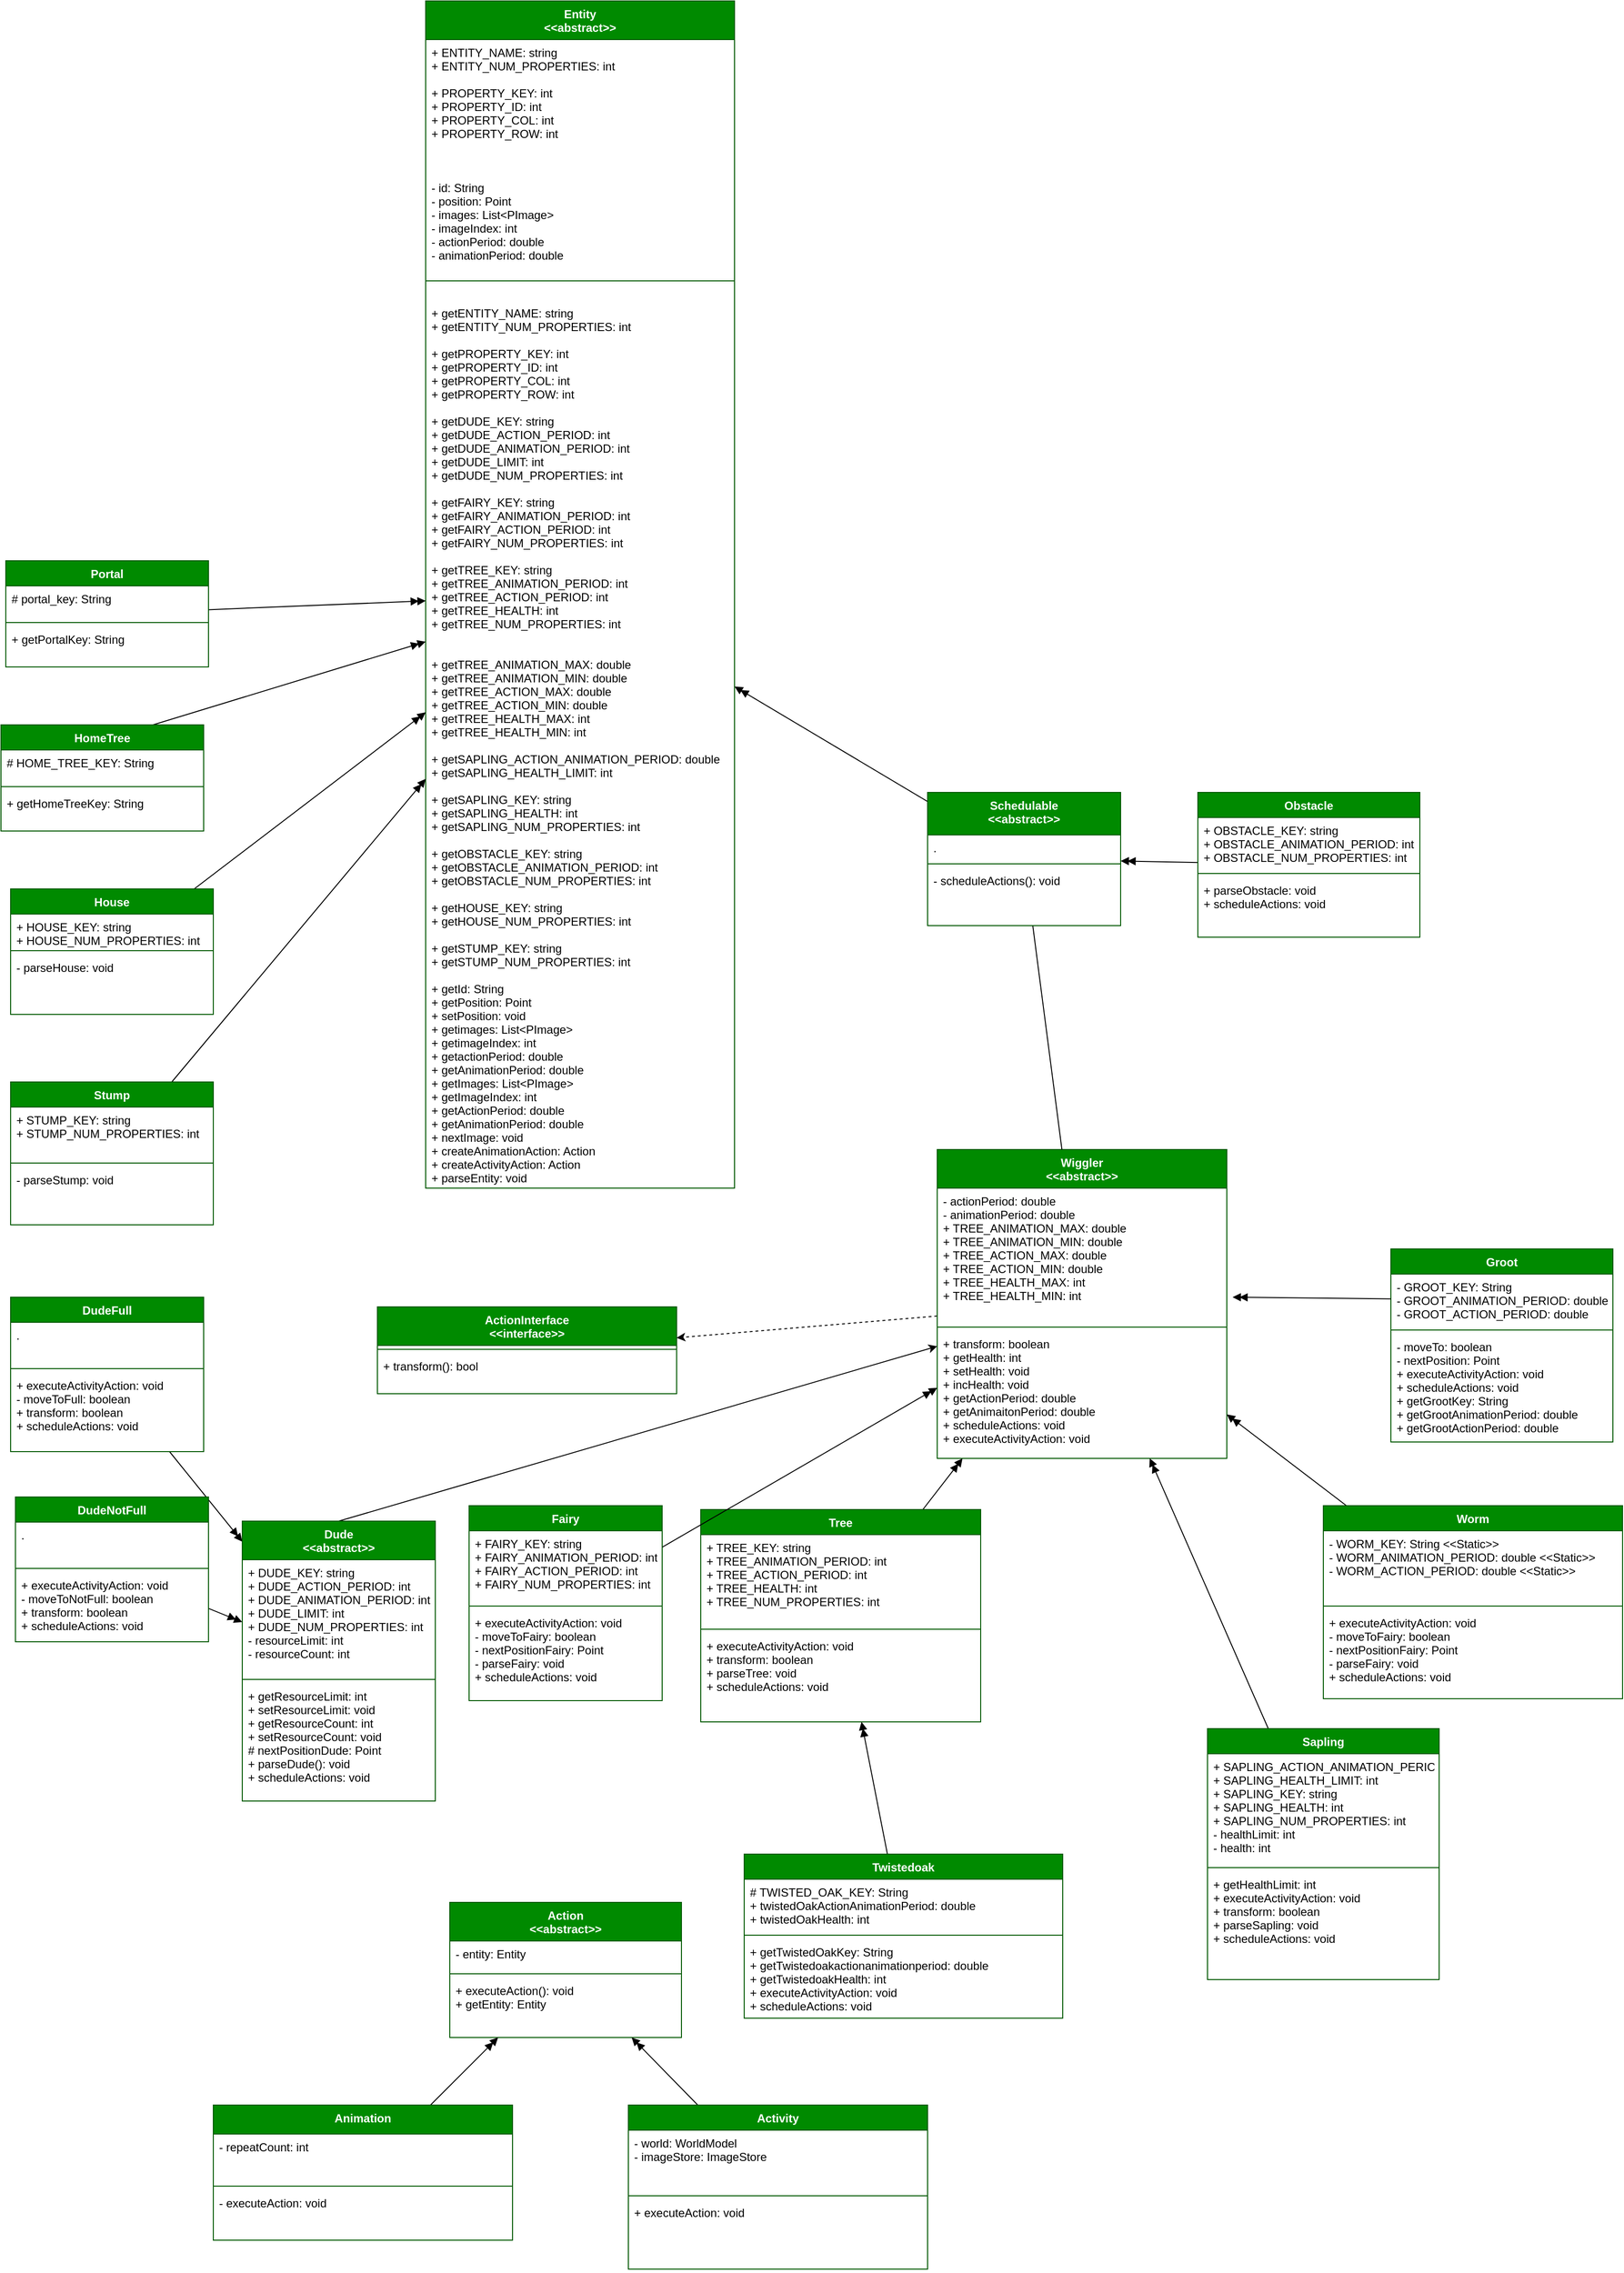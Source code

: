 <mxfile>
    <diagram name="Project 1" id="fwxXnzf6ZEVrYqUmG_S1">
        <mxGraphModel dx="479" dy="2032" grid="1" gridSize="10" guides="1" tooltips="1" connect="1" arrows="1" fold="1" page="1" pageScale="1" pageWidth="850" pageHeight="1100" math="0" shadow="0">
            <root>
                <mxCell id="0"/>
                <mxCell id="1" parent="0"/>
                <mxCell id="207" value="Entity&#10;&lt;&lt;abstract&gt;&gt;" style="swimlane;fontStyle=1;align=center;verticalAlign=top;childLayout=stackLayout;horizontal=1;startSize=40;horizontalStack=0;resizeParent=1;resizeParentMax=0;resizeLast=0;collapsible=1;marginBottom=0;fillColor=#008a00;fontColor=#ffffff;strokeColor=#005700;gradientColor=none;swimlaneFillColor=default;rounded=0;shadow=0;glass=0;swimlaneLine=1;" parent="1" vertex="1">
                    <mxGeometry x="2070" y="-320" width="320" height="1230" as="geometry"/>
                </mxCell>
                <mxCell id="208" value="+ ENTITY_NAME: string&#10;+ ENTITY_NUM_PROPERTIES: int&#10;&#10;+ PROPERTY_KEY: int&#10;+ PROPERTY_ID: int&#10;+ PROPERTY_COL: int&#10;+ PROPERTY_ROW: int&#10;&#10;&#10;&#10;- id: String&#10;- position: Point&#10;- images: List&lt;PImage&gt;&#10;- imageIndex: int&#10;- actionPeriod: double&#10;- animationPeriod: double&#10;" style="text;strokeColor=none;fillColor=none;align=left;verticalAlign=top;spacingLeft=4;spacingRight=4;overflow=hidden;rotatable=0;points=[[0,0.5],[1,0.5]];portConstraint=eastwest;glass=0;rounded=0;" parent="207" vertex="1">
                    <mxGeometry y="40" width="320" height="230" as="geometry"/>
                </mxCell>
                <mxCell id="209" value="" style="line;strokeWidth=1;fillColor=none;align=left;verticalAlign=middle;spacingTop=-1;spacingLeft=3;spacingRight=3;rotatable=0;labelPosition=right;points=[];portConstraint=eastwest;strokeColor=inherit;" parent="207" vertex="1">
                    <mxGeometry y="270" width="320" height="40" as="geometry"/>
                </mxCell>
                <mxCell id="210" value="+ getENTITY_NAME: string&#10;+ getENTITY_NUM_PROPERTIES: int&#10;&#10;+ getPROPERTY_KEY: int&#10;+ getPROPERTY_ID: int&#10;+ getPROPERTY_COL: int&#10;+ getPROPERTY_ROW: int&#10;&#10;+ getDUDE_KEY: string&#10;+ getDUDE_ACTION_PERIOD: int&#10;+ getDUDE_ANIMATION_PERIOD: int&#10;+ getDUDE_LIMIT: int&#10;+ getDUDE_NUM_PROPERTIES: int&#10;&#10;+ getFAIRY_KEY: string&#10;+ getFAIRY_ANIMATION_PERIOD: int&#10;+ getFAIRY_ACTION_PERIOD: int&#10;+ getFAIRY_NUM_PROPERTIES: int&#10;&#10;+ getTREE_KEY: string&#10;+ getTREE_ANIMATION_PERIOD: int&#10;+ getTREE_ACTION_PERIOD: int&#10;+ getTREE_HEALTH: int&#10;+ getTREE_NUM_PROPERTIES: int&#10;&#10;&#10;+ getTREE_ANIMATION_MAX: double&#10;+ getTREE_ANIMATION_MIN: double&#10;+ getTREE_ACTION_MAX: double&#10;+ getTREE_ACTION_MIN: double&#10;+ getTREE_HEALTH_MAX: int&#10;+ getTREE_HEALTH_MIN: int&#10;&#10;+ getSAPLING_ACTION_ANIMATION_PERIOD: double&#10;+ getSAPLING_HEALTH_LIMIT: int&#10;&#10;+ getSAPLING_KEY: string&#10;+ getSAPLING_HEALTH: int&#10;+ getSAPLING_NUM_PROPERTIES: int&#10;&#10;+ getOBSTACLE_KEY: string&#10;+ getOBSTACLE_ANIMATION_PERIOD: int&#10;+ getOBSTACLE_NUM_PROPERTIES: int&#10;&#10;+ getHOUSE_KEY: string&#10;+ getHOUSE_NUM_PROPERTIES: int&#10;&#10;+ getSTUMP_KEY: string&#10;+ getSTUMP_NUM_PROPERTIES: int&#10;&#10;+ getId: String&#10;+ getPosition: Point&#10;+ setPosition: void&#10;+ getimages: List&lt;PImage&gt;&#10;+ getimageIndex: int&#10;+ getactionPeriod: double&#10;+ getAnimationPeriod: double&#10;+ getImages: List&lt;PImage&gt;&#10;+ getImageIndex: int&#10;+ getActionPeriod: double&#10;+ getAnimationPeriod: double&#10;+ nextImage: void&#10;+ createAnimationAction: Action&#10;+ createActivityAction: Action&#10;+ parseEntity: void&#10;" style="text;strokeColor=none;fillColor=none;align=left;verticalAlign=top;spacingLeft=4;spacingRight=4;overflow=hidden;rotatable=0;points=[[0,0.5],[1,0.5]];portConstraint=eastwest;fontStyle=0" parent="207" vertex="1">
                    <mxGeometry y="310" width="320" height="920" as="geometry"/>
                </mxCell>
                <mxCell id="217" style="edgeStyle=none;html=1;endArrow=doubleBlock;endFill=1;" parent="1" source="219" target="267" edge="1">
                    <mxGeometry relative="1" as="geometry"/>
                </mxCell>
                <mxCell id="219" value="Sapling" style="swimlane;fontStyle=1;align=center;verticalAlign=top;childLayout=stackLayout;horizontal=1;startSize=26;horizontalStack=0;resizeParent=1;resizeParentMax=0;resizeLast=0;collapsible=1;marginBottom=0;fillColor=#008a00;fontColor=#ffffff;strokeColor=#005700;gradientColor=none;swimlaneFillColor=default;rounded=0;shadow=0;glass=0;swimlaneLine=1;" parent="1" vertex="1">
                    <mxGeometry x="2880" y="1470" width="240" height="260" as="geometry"/>
                </mxCell>
                <mxCell id="220" value="+ SAPLING_ACTION_ANIMATION_PERIOD: double&#10;+ SAPLING_HEALTH_LIMIT: int&#10;+ SAPLING_KEY: string&#10;+ SAPLING_HEALTH: int&#10;+ SAPLING_NUM_PROPERTIES: int&#10;- healthLimit: int&#10;- health: int" style="text;strokeColor=none;fillColor=none;align=left;verticalAlign=top;spacingLeft=4;spacingRight=4;overflow=hidden;rotatable=0;points=[[0,0.5],[1,0.5]];portConstraint=eastwest;glass=0;rounded=0;" parent="219" vertex="1">
                    <mxGeometry y="26" width="240" height="114" as="geometry"/>
                </mxCell>
                <mxCell id="221" value="" style="line;strokeWidth=1;fillColor=none;align=left;verticalAlign=middle;spacingTop=-1;spacingLeft=3;spacingRight=3;rotatable=0;labelPosition=right;points=[];portConstraint=eastwest;strokeColor=inherit;" parent="219" vertex="1">
                    <mxGeometry y="140" width="240" height="8" as="geometry"/>
                </mxCell>
                <mxCell id="222" value="+ getHealthLimit: int&#10;+ executeActivityAction: void&#10;+ transform: boolean&#10;+ parseSapling: void&#10;+ scheduleActions: void" style="text;strokeColor=none;fillColor=none;align=left;verticalAlign=top;spacingLeft=4;spacingRight=4;overflow=hidden;rotatable=0;points=[[0,0.5],[1,0.5]];portConstraint=eastwest;" parent="219" vertex="1">
                    <mxGeometry y="148" width="240" height="112" as="geometry"/>
                </mxCell>
                <mxCell id="223" style="edgeStyle=none;html=1;endArrow=doubleBlock;endFill=1;" parent="1" source="225" target="267" edge="1">
                    <mxGeometry relative="1" as="geometry">
                        <mxPoint x="2420" y="750" as="targetPoint"/>
                    </mxGeometry>
                </mxCell>
                <mxCell id="225" value="Tree" style="swimlane;fontStyle=1;align=center;verticalAlign=top;childLayout=stackLayout;horizontal=1;startSize=26;horizontalStack=0;resizeParent=1;resizeParentMax=0;resizeLast=0;collapsible=1;marginBottom=0;fillColor=#008a00;fontColor=#ffffff;strokeColor=#005700;gradientColor=none;swimlaneFillColor=default;rounded=0;shadow=0;glass=0;swimlaneLine=1;" parent="1" vertex="1">
                    <mxGeometry x="2355" y="1243" width="290" height="220" as="geometry"/>
                </mxCell>
                <mxCell id="226" value="+ TREE_KEY: string&#10;+ TREE_ANIMATION_PERIOD: int&#10;+ TREE_ACTION_PERIOD: int&#10;+ TREE_HEALTH: int&#10;+ TREE_NUM_PROPERTIES: int" style="text;strokeColor=none;fillColor=none;align=left;verticalAlign=top;spacingLeft=4;spacingRight=4;overflow=hidden;rotatable=0;points=[[0,0.5],[1,0.5]];portConstraint=eastwest;glass=0;rounded=0;" parent="225" vertex="1">
                    <mxGeometry y="26" width="290" height="94" as="geometry"/>
                </mxCell>
                <mxCell id="227" value="" style="line;strokeWidth=1;fillColor=none;align=left;verticalAlign=middle;spacingTop=-1;spacingLeft=3;spacingRight=3;rotatable=0;labelPosition=right;points=[];portConstraint=eastwest;strokeColor=inherit;" parent="225" vertex="1">
                    <mxGeometry y="120" width="290" height="8" as="geometry"/>
                </mxCell>
                <mxCell id="228" value="+ executeActivityAction: void&#10;+ transform: boolean&#10;+ parseTree: void&#10;+ scheduleActions: void" style="text;strokeColor=none;fillColor=none;align=left;verticalAlign=top;spacingLeft=4;spacingRight=4;overflow=hidden;rotatable=0;points=[[0,0.5],[1,0.5]];portConstraint=eastwest;" parent="225" vertex="1">
                    <mxGeometry y="128" width="290" height="92" as="geometry"/>
                </mxCell>
                <mxCell id="229" style="edgeStyle=none;html=1;endArrow=doubleBlock;endFill=1;" parent="1" source="231" target="207" edge="1">
                    <mxGeometry relative="1" as="geometry"/>
                </mxCell>
                <mxCell id="231" value="Stump" style="swimlane;fontStyle=1;align=center;verticalAlign=top;childLayout=stackLayout;horizontal=1;startSize=26;horizontalStack=0;resizeParent=1;resizeParentMax=0;resizeLast=0;collapsible=1;marginBottom=0;fillColor=#008a00;fontColor=#ffffff;strokeColor=#005700;gradientColor=none;swimlaneFillColor=default;rounded=0;shadow=0;glass=0;swimlaneLine=1;" parent="1" vertex="1">
                    <mxGeometry x="1640" y="800" width="210" height="148" as="geometry"/>
                </mxCell>
                <mxCell id="232" value="+ STUMP_KEY: string&#10;+ STUMP_NUM_PROPERTIES: int" style="text;strokeColor=none;fillColor=none;align=left;verticalAlign=top;spacingLeft=4;spacingRight=4;overflow=hidden;rotatable=0;points=[[0,0.5],[1,0.5]];portConstraint=eastwest;glass=0;rounded=0;" parent="231" vertex="1">
                    <mxGeometry y="26" width="210" height="54" as="geometry"/>
                </mxCell>
                <mxCell id="233" value="" style="line;strokeWidth=1;fillColor=none;align=left;verticalAlign=middle;spacingTop=-1;spacingLeft=3;spacingRight=3;rotatable=0;labelPosition=right;points=[];portConstraint=eastwest;strokeColor=inherit;" parent="231" vertex="1">
                    <mxGeometry y="80" width="210" height="8" as="geometry"/>
                </mxCell>
                <mxCell id="234" value="- parseStump: void" style="text;strokeColor=none;fillColor=none;align=left;verticalAlign=top;spacingLeft=4;spacingRight=4;overflow=hidden;rotatable=0;points=[[0,0.5],[1,0.5]];portConstraint=eastwest;" parent="231" vertex="1">
                    <mxGeometry y="88" width="210" height="60" as="geometry"/>
                </mxCell>
                <mxCell id="235" style="edgeStyle=none;html=1;endArrow=doubleBlock;endFill=1;" parent="1" source="237" target="294" edge="1">
                    <mxGeometry relative="1" as="geometry"/>
                </mxCell>
                <mxCell id="237" value="Obstacle" style="swimlane;fontStyle=1;align=center;verticalAlign=top;childLayout=stackLayout;horizontal=1;startSize=26;horizontalStack=0;resizeParent=1;resizeParentMax=0;resizeLast=0;collapsible=1;marginBottom=0;fillColor=#008a00;fontColor=#ffffff;strokeColor=#005700;gradientColor=none;swimlaneFillColor=default;rounded=0;shadow=0;glass=0;swimlaneLine=1;" parent="1" vertex="1">
                    <mxGeometry x="2870" y="500" width="230" height="150" as="geometry"/>
                </mxCell>
                <mxCell id="238" value="+ OBSTACLE_KEY: string&#10;+ OBSTACLE_ANIMATION_PERIOD: int&#10;+ OBSTACLE_NUM_PROPERTIES: int" style="text;strokeColor=none;fillColor=none;align=left;verticalAlign=top;spacingLeft=4;spacingRight=4;overflow=hidden;rotatable=0;points=[[0,0.5],[1,0.5]];portConstraint=eastwest;glass=0;rounded=0;" parent="237" vertex="1">
                    <mxGeometry y="26" width="230" height="54" as="geometry"/>
                </mxCell>
                <mxCell id="239" value="" style="line;strokeWidth=1;fillColor=none;align=left;verticalAlign=middle;spacingTop=-1;spacingLeft=3;spacingRight=3;rotatable=0;labelPosition=right;points=[];portConstraint=eastwest;strokeColor=inherit;" parent="237" vertex="1">
                    <mxGeometry y="80" width="230" height="8" as="geometry"/>
                </mxCell>
                <mxCell id="240" value="+ parseObstacle: void&#10;+ scheduleActions: void" style="text;strokeColor=none;fillColor=none;align=left;verticalAlign=top;spacingLeft=4;spacingRight=4;overflow=hidden;rotatable=0;points=[[0,0.5],[1,0.5]];portConstraint=eastwest;" parent="237" vertex="1">
                    <mxGeometry y="88" width="230" height="62" as="geometry"/>
                </mxCell>
                <mxCell id="241" style="html=1;endArrow=doubleBlock;endFill=1;" parent="1" source="243" target="267" edge="1">
                    <mxGeometry relative="1" as="geometry">
                        <mxPoint x="2120" y="900" as="targetPoint"/>
                    </mxGeometry>
                </mxCell>
                <mxCell id="243" value="Fairy" style="swimlane;fontStyle=1;align=center;verticalAlign=top;childLayout=stackLayout;horizontal=1;startSize=26;horizontalStack=0;resizeParent=1;resizeParentMax=0;resizeLast=0;collapsible=1;marginBottom=0;fillColor=#008a00;fontColor=#ffffff;strokeColor=#005700;gradientColor=none;swimlaneFillColor=default;rounded=0;shadow=0;glass=0;swimlaneLine=1;" parent="1" vertex="1">
                    <mxGeometry x="2115" y="1239" width="200" height="202" as="geometry"/>
                </mxCell>
                <mxCell id="244" value="+ FAIRY_KEY: string&#10;+ FAIRY_ANIMATION_PERIOD: int&#10;+ FAIRY_ACTION_PERIOD: int&#10;+ FAIRY_NUM_PROPERTIES: int" style="text;strokeColor=none;fillColor=none;align=left;verticalAlign=top;spacingLeft=4;spacingRight=4;overflow=hidden;rotatable=0;points=[[0,0.5],[1,0.5]];portConstraint=eastwest;glass=0;rounded=0;" parent="243" vertex="1">
                    <mxGeometry y="26" width="200" height="74" as="geometry"/>
                </mxCell>
                <mxCell id="245" value="" style="line;strokeWidth=1;fillColor=none;align=left;verticalAlign=middle;spacingTop=-1;spacingLeft=3;spacingRight=3;rotatable=0;labelPosition=right;points=[];portConstraint=eastwest;strokeColor=inherit;" parent="243" vertex="1">
                    <mxGeometry y="100" width="200" height="8" as="geometry"/>
                </mxCell>
                <mxCell id="246" value="+ executeActivityAction: void&#10;- moveToFairy: boolean&#10;- nextPositionFairy: Point&#10;- parseFairy: void&#10;+ scheduleActions: void" style="text;strokeColor=none;fillColor=none;align=left;verticalAlign=top;spacingLeft=4;spacingRight=4;overflow=hidden;rotatable=0;points=[[0,0.5],[1,0.5]];portConstraint=eastwest;" parent="243" vertex="1">
                    <mxGeometry y="108" width="200" height="94" as="geometry"/>
                </mxCell>
                <mxCell id="247" style="edgeStyle=none;html=1;endArrow=doubleBlock;endFill=1;" parent="1" source="249" target="207" edge="1">
                    <mxGeometry relative="1" as="geometry">
                        <mxPoint x="1530" y="770" as="targetPoint"/>
                    </mxGeometry>
                </mxCell>
                <mxCell id="249" value="House" style="swimlane;fontStyle=1;align=center;verticalAlign=top;childLayout=stackLayout;horizontal=1;startSize=26;horizontalStack=0;resizeParent=1;resizeParentMax=0;resizeLast=0;collapsible=1;marginBottom=0;fillColor=#008a00;fontColor=#ffffff;strokeColor=#005700;gradientColor=none;swimlaneFillColor=default;rounded=0;shadow=0;glass=0;swimlaneLine=1;" parent="1" vertex="1">
                    <mxGeometry x="1640" y="600" width="210" height="130" as="geometry"/>
                </mxCell>
                <mxCell id="250" value="+ HOUSE_KEY: string&#10;+ HOUSE_NUM_PROPERTIES: int" style="text;strokeColor=none;fillColor=none;align=left;verticalAlign=top;spacingLeft=4;spacingRight=4;overflow=hidden;rotatable=0;points=[[0,0.5],[1,0.5]];portConstraint=eastwest;glass=0;rounded=0;" parent="249" vertex="1">
                    <mxGeometry y="26" width="210" height="34" as="geometry"/>
                </mxCell>
                <mxCell id="251" value="" style="line;strokeWidth=1;fillColor=none;align=left;verticalAlign=middle;spacingTop=-1;spacingLeft=3;spacingRight=3;rotatable=0;labelPosition=right;points=[];portConstraint=eastwest;strokeColor=inherit;" parent="249" vertex="1">
                    <mxGeometry y="60" width="210" height="8" as="geometry"/>
                </mxCell>
                <mxCell id="252" value="- parseHouse: void" style="text;strokeColor=none;fillColor=none;align=left;verticalAlign=top;spacingLeft=4;spacingRight=4;overflow=hidden;rotatable=0;points=[[0,0.5],[1,0.5]];portConstraint=eastwest;" parent="249" vertex="1">
                    <mxGeometry y="68" width="210" height="62" as="geometry"/>
                </mxCell>
                <mxCell id="253" style="edgeStyle=none;html=1;endArrow=doubleBlock;endFill=1;" parent="1" source="254" target="299" edge="1">
                    <mxGeometry relative="1" as="geometry">
                        <mxPoint x="1870" y="1286.63" as="targetPoint"/>
                    </mxGeometry>
                </mxCell>
                <mxCell id="254" value="DudeFull" style="swimlane;fontStyle=1;align=center;verticalAlign=top;childLayout=stackLayout;horizontal=1;startSize=26;horizontalStack=0;resizeParent=1;resizeParentMax=0;resizeLast=0;collapsible=1;marginBottom=0;fillColor=#008a00;fontColor=#ffffff;strokeColor=#005700;gradientColor=none;swimlaneFillColor=default;rounded=0;shadow=0;glass=0;swimlaneLine=1;" parent="1" vertex="1">
                    <mxGeometry x="1640" y="1023" width="200" height="160" as="geometry"/>
                </mxCell>
                <mxCell id="255" value="." style="text;strokeColor=none;fillColor=none;align=left;verticalAlign=top;spacingLeft=4;spacingRight=4;overflow=hidden;rotatable=0;points=[[0,0.5],[1,0.5]];portConstraint=eastwest;glass=0;rounded=0;" parent="254" vertex="1">
                    <mxGeometry y="26" width="200" height="44" as="geometry"/>
                </mxCell>
                <mxCell id="256" value="" style="line;strokeWidth=1;fillColor=none;align=left;verticalAlign=middle;spacingTop=-1;spacingLeft=3;spacingRight=3;rotatable=0;labelPosition=right;points=[];portConstraint=eastwest;strokeColor=inherit;" parent="254" vertex="1">
                    <mxGeometry y="70" width="200" height="8" as="geometry"/>
                </mxCell>
                <mxCell id="257" value="+ executeActivityAction: void&#10;- moveToFull: boolean&#10;+ transform: boolean&#10;+ scheduleActions: void" style="text;strokeColor=none;fillColor=none;align=left;verticalAlign=top;spacingLeft=4;spacingRight=4;overflow=hidden;rotatable=0;points=[[0,0.5],[1,0.5]];portConstraint=eastwest;" parent="254" vertex="1">
                    <mxGeometry y="78" width="200" height="82" as="geometry"/>
                </mxCell>
                <mxCell id="258" style="edgeStyle=none;html=1;endArrow=doubleBlock;endFill=1;" parent="1" source="259" target="299" edge="1">
                    <mxGeometry relative="1" as="geometry">
                        <mxPoint x="1941.579" y="1291" as="targetPoint"/>
                    </mxGeometry>
                </mxCell>
                <mxCell id="259" value="DudeNotFull" style="swimlane;fontStyle=1;align=center;verticalAlign=top;childLayout=stackLayout;horizontal=1;startSize=26;horizontalStack=0;resizeParent=1;resizeParentMax=0;resizeLast=0;collapsible=1;marginBottom=0;fillColor=#008a00;fontColor=#ffffff;strokeColor=#005700;gradientColor=none;swimlaneFillColor=default;rounded=0;shadow=0;glass=0;swimlaneLine=1;" parent="1" vertex="1">
                    <mxGeometry x="1645" y="1230" width="200" height="150" as="geometry"/>
                </mxCell>
                <mxCell id="260" value="." style="text;strokeColor=none;fillColor=none;align=left;verticalAlign=top;spacingLeft=4;spacingRight=4;overflow=hidden;rotatable=0;points=[[0,0.5],[1,0.5]];portConstraint=eastwest;glass=0;rounded=0;" parent="259" vertex="1">
                    <mxGeometry y="26" width="200" height="44" as="geometry"/>
                </mxCell>
                <mxCell id="261" value="" style="line;strokeWidth=1;fillColor=none;align=left;verticalAlign=middle;spacingTop=-1;spacingLeft=3;spacingRight=3;rotatable=0;labelPosition=right;points=[];portConstraint=eastwest;strokeColor=inherit;" parent="259" vertex="1">
                    <mxGeometry y="70" width="200" height="8" as="geometry"/>
                </mxCell>
                <mxCell id="262" value="+ executeActivityAction: void&#10;- moveToNotFull: boolean&#10;+ transform: boolean&#10;+ scheduleActions: void" style="text;strokeColor=none;fillColor=none;align=left;verticalAlign=top;spacingLeft=4;spacingRight=4;overflow=hidden;rotatable=0;points=[[0,0.5],[1,0.5]];portConstraint=eastwest;" parent="259" vertex="1">
                    <mxGeometry y="78" width="200" height="72" as="geometry"/>
                </mxCell>
                <mxCell id="263" value="ActionInterface&#10;&lt;&lt;interface&gt;&gt;" style="swimlane;fontStyle=1;align=center;verticalAlign=top;childLayout=stackLayout;horizontal=1;startSize=40;horizontalStack=0;resizeParent=1;resizeParentMax=0;resizeLast=0;collapsible=1;marginBottom=0;fillColor=#008a00;fontColor=#ffffff;strokeColor=#005700;gradientColor=none;swimlaneFillColor=default;rounded=0;shadow=0;glass=0;swimlaneLine=1;" parent="1" vertex="1">
                    <mxGeometry x="2020" y="1033" width="310" height="90" as="geometry"/>
                </mxCell>
                <mxCell id="264" value="" style="line;strokeWidth=1;fillColor=none;align=left;verticalAlign=middle;spacingTop=-1;spacingLeft=3;spacingRight=3;rotatable=0;labelPosition=right;points=[];portConstraint=eastwest;strokeColor=inherit;" parent="263" vertex="1">
                    <mxGeometry y="40" width="310" height="8" as="geometry"/>
                </mxCell>
                <mxCell id="265" value="+ transform(): bool&#10;" style="text;strokeColor=none;fillColor=none;align=left;verticalAlign=top;spacingLeft=4;spacingRight=4;overflow=hidden;rotatable=0;points=[[0,0.5],[1,0.5]];portConstraint=eastwest;" parent="263" vertex="1">
                    <mxGeometry y="48" width="310" height="42" as="geometry"/>
                </mxCell>
                <mxCell id="266" style="edgeStyle=none;html=1;endArrow=doubleBlock;endFill=1;startArrow=none;" parent="1" source="294" target="207" edge="1">
                    <mxGeometry relative="1" as="geometry"/>
                </mxCell>
                <mxCell id="303" style="edgeStyle=none;html=1;dashed=1;" parent="1" source="267" target="263" edge="1">
                    <mxGeometry relative="1" as="geometry"/>
                </mxCell>
                <mxCell id="267" value="Wiggler&#10;&lt;&lt;abstract&gt;&gt;" style="swimlane;fontStyle=1;align=center;verticalAlign=top;childLayout=stackLayout;horizontal=1;startSize=40;horizontalStack=0;resizeParent=1;resizeParentMax=0;resizeLast=0;collapsible=1;marginBottom=0;fillColor=#008a00;fontColor=#ffffff;strokeColor=#005700;gradientColor=none;swimlaneFillColor=default;rounded=0;shadow=0;glass=0;swimlaneLine=1;" parent="1" vertex="1">
                    <mxGeometry x="2600" y="870" width="300" height="320" as="geometry"/>
                </mxCell>
                <mxCell id="268" value="- actionPeriod: double&#10;- animationPeriod: double&#10;+ TREE_ANIMATION_MAX: double&#10;+ TREE_ANIMATION_MIN: double&#10;+ TREE_ACTION_MAX: double&#10;+ TREE_ACTION_MIN: double&#10;+ TREE_HEALTH_MAX: int&#10;+ TREE_HEALTH_MIN: int" style="text;strokeColor=none;fillColor=none;align=left;verticalAlign=top;spacingLeft=4;spacingRight=4;overflow=hidden;rotatable=0;points=[[0,0.5],[1,0.5]];portConstraint=eastwest;glass=0;rounded=0;" parent="267" vertex="1">
                    <mxGeometry y="40" width="300" height="140" as="geometry"/>
                </mxCell>
                <mxCell id="269" value="" style="line;strokeWidth=1;fillColor=none;align=left;verticalAlign=middle;spacingTop=-1;spacingLeft=3;spacingRight=3;rotatable=0;labelPosition=right;points=[];portConstraint=eastwest;strokeColor=inherit;" parent="267" vertex="1">
                    <mxGeometry y="180" width="300" height="8" as="geometry"/>
                </mxCell>
                <mxCell id="270" value="+ transform: boolean&#10;+ getHealth: int&#10;+ setHealth: void&#10;+ incHealth: void&#10;+ getActionPeriod: double&#10;+ getAnimaitonPeriod: double&#10;+ scheduleActions: void&#10;+ executeActivityAction: void" style="text;strokeColor=none;fillColor=none;align=left;verticalAlign=top;spacingLeft=4;spacingRight=4;overflow=hidden;rotatable=0;points=[[0,0.5],[1,0.5]];portConstraint=eastwest;" parent="267" vertex="1">
                    <mxGeometry y="188" width="300" height="132" as="geometry"/>
                </mxCell>
                <mxCell id="275" value="Action&#10;&lt;&lt;abstract&gt;&gt;" style="swimlane;fontStyle=1;align=center;verticalAlign=top;childLayout=stackLayout;horizontal=1;startSize=40;horizontalStack=0;resizeParent=1;resizeParentMax=0;resizeLast=0;collapsible=1;marginBottom=0;fillColor=#008a00;fontColor=#ffffff;strokeColor=#005700;gradientColor=none;swimlaneFillColor=default;rounded=0;shadow=0;glass=0;swimlaneLine=1;" parent="1" vertex="1">
                    <mxGeometry x="2095" y="1650" width="240" height="140" as="geometry"/>
                </mxCell>
                <mxCell id="276" value="- entity: Entity" style="text;strokeColor=none;fillColor=none;align=left;verticalAlign=top;spacingLeft=4;spacingRight=4;overflow=hidden;rotatable=0;points=[[0,0.5],[1,0.5]];portConstraint=eastwest;glass=0;rounded=0;" parent="275" vertex="1">
                    <mxGeometry y="40" width="240" height="30" as="geometry"/>
                </mxCell>
                <mxCell id="277" value="" style="line;strokeWidth=1;fillColor=none;align=left;verticalAlign=middle;spacingTop=-1;spacingLeft=3;spacingRight=3;rotatable=0;labelPosition=right;points=[];portConstraint=eastwest;strokeColor=inherit;" parent="275" vertex="1">
                    <mxGeometry y="70" width="240" height="8" as="geometry"/>
                </mxCell>
                <mxCell id="278" value="+ executeAction(): void&#10;+ getEntity: Entity" style="text;strokeColor=none;fillColor=none;align=left;verticalAlign=top;spacingLeft=4;spacingRight=4;overflow=hidden;rotatable=0;points=[[0,0.5],[1,0.5]];portConstraint=eastwest;" parent="275" vertex="1">
                    <mxGeometry y="78" width="240" height="62" as="geometry"/>
                </mxCell>
                <mxCell id="290" style="edgeStyle=none;html=1;endArrow=doubleBlock;endFill=1;" parent="1" source="279" target="275" edge="1">
                    <mxGeometry relative="1" as="geometry"/>
                </mxCell>
                <mxCell id="279" value="Activity" style="swimlane;fontStyle=1;align=center;verticalAlign=top;childLayout=stackLayout;horizontal=1;startSize=26;horizontalStack=0;resizeParent=1;resizeParentMax=0;resizeLast=0;collapsible=1;marginBottom=0;fillColor=#008a00;fontColor=#ffffff;strokeColor=#005700;gradientColor=none;swimlaneFillColor=default;rounded=0;shadow=0;glass=0;swimlaneLine=1;" parent="1" vertex="1">
                    <mxGeometry x="2280" y="1860" width="310" height="170" as="geometry"/>
                </mxCell>
                <mxCell id="280" value="- world: WorldModel&#10;- imageStore: ImageStore" style="text;strokeColor=none;fillColor=none;align=left;verticalAlign=top;spacingLeft=4;spacingRight=4;overflow=hidden;rotatable=0;points=[[0,0.5],[1,0.5]];portConstraint=eastwest;glass=0;rounded=0;" parent="279" vertex="1">
                    <mxGeometry y="26" width="310" height="64" as="geometry"/>
                </mxCell>
                <mxCell id="281" value="" style="line;strokeWidth=1;fillColor=none;align=left;verticalAlign=middle;spacingTop=-1;spacingLeft=3;spacingRight=3;rotatable=0;labelPosition=right;points=[];portConstraint=eastwest;strokeColor=inherit;" parent="279" vertex="1">
                    <mxGeometry y="90" width="310" height="8" as="geometry"/>
                </mxCell>
                <mxCell id="282" value="+ executeAction: void" style="text;strokeColor=none;fillColor=none;align=left;verticalAlign=top;spacingLeft=4;spacingRight=4;overflow=hidden;rotatable=0;points=[[0,0.5],[1,0.5]];portConstraint=eastwest;" parent="279" vertex="1">
                    <mxGeometry y="98" width="310" height="72" as="geometry"/>
                </mxCell>
                <mxCell id="289" style="edgeStyle=none;html=1;endArrow=doubleBlock;endFill=1;" parent="1" source="283" target="275" edge="1">
                    <mxGeometry relative="1" as="geometry"/>
                </mxCell>
                <mxCell id="283" value="Animation" style="swimlane;fontStyle=1;align=center;verticalAlign=top;childLayout=stackLayout;horizontal=1;startSize=30;horizontalStack=0;resizeParent=1;resizeParentMax=0;resizeLast=0;collapsible=1;marginBottom=0;fillColor=#008a00;fontColor=#ffffff;strokeColor=#005700;gradientColor=none;swimlaneFillColor=default;rounded=0;shadow=0;glass=0;swimlaneLine=1;" parent="1" vertex="1">
                    <mxGeometry x="1850" y="1860" width="310" height="140" as="geometry"/>
                </mxCell>
                <mxCell id="284" value="- repeatCount: int" style="text;strokeColor=none;fillColor=none;align=left;verticalAlign=top;spacingLeft=4;spacingRight=4;overflow=hidden;rotatable=0;points=[[0,0.5],[1,0.5]];portConstraint=eastwest;glass=0;rounded=0;" parent="283" vertex="1">
                    <mxGeometry y="30" width="310" height="50" as="geometry"/>
                </mxCell>
                <mxCell id="285" value="" style="line;strokeWidth=1;fillColor=none;align=left;verticalAlign=middle;spacingTop=-1;spacingLeft=3;spacingRight=3;rotatable=0;labelPosition=right;points=[];portConstraint=eastwest;strokeColor=inherit;" parent="283" vertex="1">
                    <mxGeometry y="80" width="310" height="8" as="geometry"/>
                </mxCell>
                <mxCell id="286" value="- executeAction: void&#10;" style="text;strokeColor=none;fillColor=none;align=left;verticalAlign=top;spacingLeft=4;spacingRight=4;overflow=hidden;rotatable=0;points=[[0,0.5],[1,0.5]];portConstraint=eastwest;" parent="283" vertex="1">
                    <mxGeometry y="88" width="310" height="52" as="geometry"/>
                </mxCell>
                <mxCell id="298" value="" style="edgeStyle=none;html=1;endArrow=none;endFill=1;" parent="1" source="267" target="294" edge="1">
                    <mxGeometry relative="1" as="geometry">
                        <mxPoint x="2550" y="856.667" as="sourcePoint"/>
                        <mxPoint x="2400" y="790.538" as="targetPoint"/>
                    </mxGeometry>
                </mxCell>
                <mxCell id="294" value="Schedulable&#10;&lt;&lt;abstract&gt;&gt;" style="swimlane;fontStyle=1;align=center;verticalAlign=top;childLayout=stackLayout;horizontal=1;startSize=44;horizontalStack=0;resizeParent=1;resizeParentMax=0;resizeLast=0;collapsible=1;marginBottom=0;fillColor=#008a00;fontColor=#ffffff;strokeColor=#005700;gradientColor=none;swimlaneFillColor=default;rounded=0;shadow=0;glass=0;swimlaneLine=1;" parent="1" vertex="1">
                    <mxGeometry x="2590" y="500" width="200" height="138" as="geometry"/>
                </mxCell>
                <mxCell id="295" value="." style="text;strokeColor=none;fillColor=none;align=left;verticalAlign=top;spacingLeft=4;spacingRight=4;overflow=hidden;rotatable=0;points=[[0,0.5],[1,0.5]];portConstraint=eastwest;glass=0;rounded=0;" parent="294" vertex="1">
                    <mxGeometry y="44" width="200" height="26" as="geometry"/>
                </mxCell>
                <mxCell id="296" value="" style="line;strokeWidth=1;fillColor=none;align=left;verticalAlign=middle;spacingTop=-1;spacingLeft=3;spacingRight=3;rotatable=0;labelPosition=right;points=[];portConstraint=eastwest;strokeColor=inherit;" parent="294" vertex="1">
                    <mxGeometry y="70" width="200" height="8" as="geometry"/>
                </mxCell>
                <mxCell id="297" value="- scheduleActions(): void" style="text;strokeColor=none;fillColor=none;align=left;verticalAlign=top;spacingLeft=4;spacingRight=4;overflow=hidden;rotatable=0;points=[[0,0.5],[1,0.5]];portConstraint=eastwest;" parent="294" vertex="1">
                    <mxGeometry y="78" width="200" height="60" as="geometry"/>
                </mxCell>
                <mxCell id="_ltgIZXfIqonbXTG3MJX-324" style="rounded=0;orthogonalLoop=1;jettySize=auto;html=1;exitX=0.5;exitY=0;exitDx=0;exitDy=0;" parent="1" source="299" target="267" edge="1">
                    <mxGeometry relative="1" as="geometry"/>
                </mxCell>
                <mxCell id="299" value="Dude&#10;&lt;&lt;abstract&gt;&gt;" style="swimlane;fontStyle=1;align=center;verticalAlign=top;childLayout=stackLayout;horizontal=1;startSize=40;horizontalStack=0;resizeParent=1;resizeParentMax=0;resizeLast=0;collapsible=1;marginBottom=0;fillColor=#008a00;fontColor=#ffffff;strokeColor=#005700;gradientColor=none;swimlaneFillColor=default;rounded=0;shadow=0;glass=0;swimlaneLine=1;" parent="1" vertex="1">
                    <mxGeometry x="1880" y="1255" width="200" height="290" as="geometry"/>
                </mxCell>
                <mxCell id="300" value="+ DUDE_KEY: string&#10;+ DUDE_ACTION_PERIOD: int&#10;+ DUDE_ANIMATION_PERIOD: int&#10;+ DUDE_LIMIT: int&#10;+ DUDE_NUM_PROPERTIES: int&#10;- resourceLimit: int&#10;- resourceCount: int" style="text;strokeColor=none;fillColor=none;align=left;verticalAlign=top;spacingLeft=4;spacingRight=4;overflow=hidden;rotatable=0;points=[[0,0.5],[1,0.5]];portConstraint=eastwest;glass=0;rounded=0;" parent="299" vertex="1">
                    <mxGeometry y="40" width="200" height="120" as="geometry"/>
                </mxCell>
                <mxCell id="301" value="" style="line;strokeWidth=1;fillColor=none;align=left;verticalAlign=middle;spacingTop=-1;spacingLeft=3;spacingRight=3;rotatable=0;labelPosition=right;points=[];portConstraint=eastwest;strokeColor=inherit;" parent="299" vertex="1">
                    <mxGeometry y="160" width="200" height="8" as="geometry"/>
                </mxCell>
                <mxCell id="302" value="+ getResourceLimit: int&#10;+ setResourceLimit: void&#10;+ getResourceCount: int&#10;+ setResourceCount: void&#10;# nextPositionDude: Point&#10;+ parseDude(): void&#10;+ scheduleActions: void" style="text;strokeColor=none;fillColor=none;align=left;verticalAlign=top;spacingLeft=4;spacingRight=4;overflow=hidden;rotatable=0;points=[[0,0.5],[1,0.5]];portConstraint=eastwest;" parent="299" vertex="1">
                    <mxGeometry y="168" width="200" height="122" as="geometry"/>
                </mxCell>
                <mxCell id="317" style="edgeStyle=none;html=1;endArrow=doubleBlock;endFill=1;" parent="1" source="313" target="225" edge="1">
                    <mxGeometry relative="1" as="geometry"/>
                </mxCell>
                <mxCell id="313" value="Twistedoak" style="swimlane;fontStyle=1;align=center;verticalAlign=top;childLayout=stackLayout;horizontal=1;startSize=26;horizontalStack=0;resizeParent=1;resizeParentMax=0;resizeLast=0;collapsible=1;marginBottom=0;fillColor=#008a00;fontColor=#ffffff;strokeColor=#005700;gradientColor=none;swimlaneFillColor=default;rounded=0;shadow=0;glass=0;swimlaneLine=1;" parent="1" vertex="1">
                    <mxGeometry x="2400" y="1600" width="330" height="170" as="geometry"/>
                </mxCell>
                <mxCell id="314" value="# TWISTED_OAK_KEY: String&#10;+ twistedOakActionAnimationPeriod: double&#10;+ twistedOakHealth: int" style="text;strokeColor=none;fillColor=none;align=left;verticalAlign=top;spacingLeft=4;spacingRight=4;overflow=hidden;rotatable=0;points=[[0,0.5],[1,0.5]];portConstraint=eastwest;glass=0;rounded=0;" parent="313" vertex="1">
                    <mxGeometry y="26" width="330" height="54" as="geometry"/>
                </mxCell>
                <mxCell id="315" value="" style="line;strokeWidth=1;fillColor=none;align=left;verticalAlign=middle;spacingTop=-1;spacingLeft=3;spacingRight=3;rotatable=0;labelPosition=right;points=[];portConstraint=eastwest;strokeColor=inherit;" parent="313" vertex="1">
                    <mxGeometry y="80" width="330" height="8" as="geometry"/>
                </mxCell>
                <mxCell id="316" value="+ getTwistedOakKey: String&#10;+ getTwistedoakactionanimationperiod: double&#10;+ getTwistedoakHealth: int&#10;+ executeActivityAction: void&#10;+ scheduleActions: void" style="text;strokeColor=none;fillColor=none;align=left;verticalAlign=top;spacingLeft=4;spacingRight=4;overflow=hidden;rotatable=0;points=[[0,0.5],[1,0.5]];portConstraint=eastwest;" parent="313" vertex="1">
                    <mxGeometry y="88" width="330" height="82" as="geometry"/>
                </mxCell>
                <mxCell id="323" style="edgeStyle=none;html=1;endArrow=doubleBlock;endFill=1;" parent="1" source="319" target="267" edge="1">
                    <mxGeometry relative="1" as="geometry"/>
                </mxCell>
                <mxCell id="319" value="Worm" style="swimlane;fontStyle=1;align=center;verticalAlign=top;childLayout=stackLayout;horizontal=1;startSize=26;horizontalStack=0;resizeParent=1;resizeParentMax=0;resizeLast=0;collapsible=1;marginBottom=0;fillColor=#008a00;fontColor=#ffffff;strokeColor=#005700;gradientColor=none;swimlaneFillColor=default;rounded=0;shadow=0;glass=0;swimlaneLine=1;" parent="1" vertex="1">
                    <mxGeometry x="3000" y="1239" width="310" height="200" as="geometry"/>
                </mxCell>
                <mxCell id="320" value="- WORM_KEY: String &lt;&lt;Static&gt;&gt;&#10;- WORM_ANIMATION_PERIOD: double &lt;&lt;Static&gt;&gt;&#10;- WORM_ACTION_PERIOD: double &lt;&lt;Static&gt;&gt;" style="text;strokeColor=none;fillColor=none;align=left;verticalAlign=top;spacingLeft=4;spacingRight=4;overflow=hidden;rotatable=0;points=[[0,0.5],[1,0.5]];portConstraint=eastwest;glass=0;rounded=0;" parent="319" vertex="1">
                    <mxGeometry y="26" width="310" height="74" as="geometry"/>
                </mxCell>
                <mxCell id="321" value="" style="line;strokeWidth=1;fillColor=none;align=left;verticalAlign=middle;spacingTop=-1;spacingLeft=3;spacingRight=3;rotatable=0;labelPosition=right;points=[];portConstraint=eastwest;strokeColor=inherit;" parent="319" vertex="1">
                    <mxGeometry y="100" width="310" height="8" as="geometry"/>
                </mxCell>
                <mxCell id="322" value="+ executeActivityAction: void&#10;- moveToFairy: boolean&#10;- nextPositionFairy: Point&#10;- parseFairy: void&#10;+ scheduleActions: void" style="text;strokeColor=none;fillColor=none;align=left;verticalAlign=top;spacingLeft=4;spacingRight=4;overflow=hidden;rotatable=0;points=[[0,0.5],[1,0.5]];portConstraint=eastwest;" parent="319" vertex="1">
                    <mxGeometry y="108" width="310" height="92" as="geometry"/>
                </mxCell>
                <mxCell id="_ltgIZXfIqonbXTG3MJX-339" style="rounded=0;orthogonalLoop=1;jettySize=auto;html=1;exitX=0.75;exitY=0;exitDx=0;exitDy=0;endArrow=doubleBlock;endFill=1;" parent="1" source="_ltgIZXfIqonbXTG3MJX-335" target="207" edge="1">
                    <mxGeometry relative="1" as="geometry"/>
                </mxCell>
                <mxCell id="_ltgIZXfIqonbXTG3MJX-335" value="HomeTree" style="swimlane;fontStyle=1;align=center;verticalAlign=top;childLayout=stackLayout;horizontal=1;startSize=26;horizontalStack=0;resizeParent=1;resizeParentMax=0;resizeLast=0;collapsible=1;marginBottom=0;fillColor=#008a00;fontColor=#ffffff;strokeColor=#005700;gradientColor=none;swimlaneFillColor=default;rounded=0;shadow=0;glass=0;swimlaneLine=1;" parent="1" vertex="1">
                    <mxGeometry x="1630" y="430" width="210" height="110" as="geometry"/>
                </mxCell>
                <mxCell id="_ltgIZXfIqonbXTG3MJX-336" value="# HOME_TREE_KEY: String&#10;" style="text;strokeColor=none;fillColor=none;align=left;verticalAlign=top;spacingLeft=4;spacingRight=4;overflow=hidden;rotatable=0;points=[[0,0.5],[1,0.5]];portConstraint=eastwest;glass=0;rounded=0;" parent="_ltgIZXfIqonbXTG3MJX-335" vertex="1">
                    <mxGeometry y="26" width="210" height="34" as="geometry"/>
                </mxCell>
                <mxCell id="_ltgIZXfIqonbXTG3MJX-337" value="" style="line;strokeWidth=1;fillColor=none;align=left;verticalAlign=middle;spacingTop=-1;spacingLeft=3;spacingRight=3;rotatable=0;labelPosition=right;points=[];portConstraint=eastwest;strokeColor=inherit;" parent="_ltgIZXfIqonbXTG3MJX-335" vertex="1">
                    <mxGeometry y="60" width="210" height="8" as="geometry"/>
                </mxCell>
                <mxCell id="_ltgIZXfIqonbXTG3MJX-338" value="+ getHomeTreeKey: String" style="text;strokeColor=none;fillColor=none;align=left;verticalAlign=top;spacingLeft=4;spacingRight=4;overflow=hidden;rotatable=0;points=[[0,0.5],[1,0.5]];portConstraint=eastwest;" parent="_ltgIZXfIqonbXTG3MJX-335" vertex="1">
                    <mxGeometry y="68" width="210" height="42" as="geometry"/>
                </mxCell>
                <mxCell id="_ltgIZXfIqonbXTG3MJX-340" value="Groot" style="swimlane;fontStyle=1;align=center;verticalAlign=top;childLayout=stackLayout;horizontal=1;startSize=26;horizontalStack=0;resizeParent=1;resizeParentMax=0;resizeLast=0;collapsible=1;marginBottom=0;fillColor=#008a00;fontColor=#ffffff;strokeColor=#005700;gradientColor=none;swimlaneFillColor=default;rounded=0;shadow=0;glass=0;swimlaneLine=1;" parent="1" vertex="1">
                    <mxGeometry x="3070" y="973" width="230" height="200" as="geometry"/>
                </mxCell>
                <mxCell id="_ltgIZXfIqonbXTG3MJX-341" value="- GROOT_KEY: String&#10;- GROOT_ANIMATION_PERIOD: double &#10;- GROOT_ACTION_PERIOD: double" style="text;strokeColor=none;fillColor=none;align=left;verticalAlign=top;spacingLeft=4;spacingRight=4;overflow=hidden;rotatable=0;points=[[0,0.5],[1,0.5]];portConstraint=eastwest;glass=0;rounded=0;" parent="_ltgIZXfIqonbXTG3MJX-340" vertex="1">
                    <mxGeometry y="26" width="230" height="54" as="geometry"/>
                </mxCell>
                <mxCell id="_ltgIZXfIqonbXTG3MJX-342" value="" style="line;strokeWidth=1;fillColor=none;align=left;verticalAlign=middle;spacingTop=-1;spacingLeft=3;spacingRight=3;rotatable=0;labelPosition=right;points=[];portConstraint=eastwest;strokeColor=inherit;" parent="_ltgIZXfIqonbXTG3MJX-340" vertex="1">
                    <mxGeometry y="80" width="230" height="8" as="geometry"/>
                </mxCell>
                <mxCell id="_ltgIZXfIqonbXTG3MJX-343" value="- moveTo: boolean&#10;- nextPosition: Point&#10;+ executeActivityAction: void&#10;+ scheduleActions: void&#10;+ getGrootKey: String&#10;+ getGrootAnimationPeriod: double&#10;+ getGrootActionPeriod: double" style="text;strokeColor=none;fillColor=none;align=left;verticalAlign=top;spacingLeft=4;spacingRight=4;overflow=hidden;rotatable=0;points=[[0,0.5],[1,0.5]];portConstraint=eastwest;" parent="_ltgIZXfIqonbXTG3MJX-340" vertex="1">
                    <mxGeometry y="88" width="230" height="112" as="geometry"/>
                </mxCell>
                <mxCell id="_ltgIZXfIqonbXTG3MJX-344" style="rounded=0;orthogonalLoop=1;jettySize=auto;html=1;entryX=1.02;entryY=0.807;entryDx=0;entryDy=0;entryPerimeter=0;endArrow=doubleBlock;endFill=1;" parent="1" source="_ltgIZXfIqonbXTG3MJX-341" target="268" edge="1">
                    <mxGeometry relative="1" as="geometry"/>
                </mxCell>
                <mxCell id="328" style="edgeStyle=none;html=1;endArrow=doubleBlock;endFill=1;" edge="1" parent="1" source="324" target="207">
                    <mxGeometry relative="1" as="geometry"/>
                </mxCell>
                <mxCell id="324" value="Portal" style="swimlane;fontStyle=1;align=center;verticalAlign=top;childLayout=stackLayout;horizontal=1;startSize=26;horizontalStack=0;resizeParent=1;resizeParentMax=0;resizeLast=0;collapsible=1;marginBottom=0;fillColor=#008a00;fontColor=#ffffff;strokeColor=#005700;gradientColor=none;swimlaneFillColor=default;rounded=0;shadow=0;glass=0;swimlaneLine=1;" vertex="1" parent="1">
                    <mxGeometry x="1635" y="260" width="210" height="110" as="geometry"/>
                </mxCell>
                <mxCell id="325" value="# portal_key: String&#10;" style="text;strokeColor=none;fillColor=none;align=left;verticalAlign=top;spacingLeft=4;spacingRight=4;overflow=hidden;rotatable=0;points=[[0,0.5],[1,0.5]];portConstraint=eastwest;glass=0;rounded=0;" vertex="1" parent="324">
                    <mxGeometry y="26" width="210" height="34" as="geometry"/>
                </mxCell>
                <mxCell id="326" value="" style="line;strokeWidth=1;fillColor=none;align=left;verticalAlign=middle;spacingTop=-1;spacingLeft=3;spacingRight=3;rotatable=0;labelPosition=right;points=[];portConstraint=eastwest;strokeColor=inherit;" vertex="1" parent="324">
                    <mxGeometry y="60" width="210" height="8" as="geometry"/>
                </mxCell>
                <mxCell id="327" value="+ getPortalKey: String" style="text;strokeColor=none;fillColor=none;align=left;verticalAlign=top;spacingLeft=4;spacingRight=4;overflow=hidden;rotatable=0;points=[[0,0.5],[1,0.5]];portConstraint=eastwest;" vertex="1" parent="324">
                    <mxGeometry y="68" width="210" height="42" as="geometry"/>
                </mxCell>
            </root>
        </mxGraphModel>
    </diagram>
</mxfile>